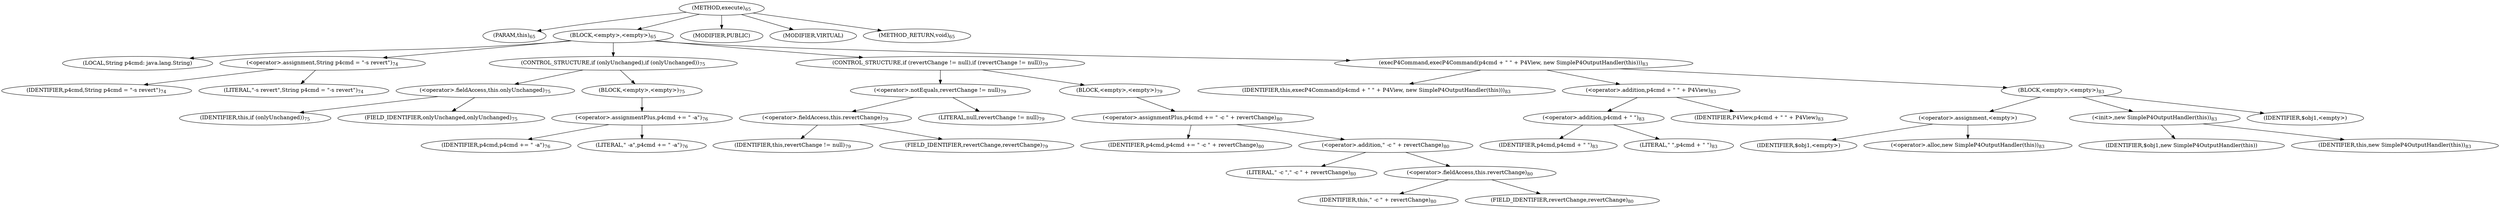 digraph "execute" {  
"58" [label = <(METHOD,execute)<SUB>65</SUB>> ]
"8" [label = <(PARAM,this)<SUB>65</SUB>> ]
"59" [label = <(BLOCK,&lt;empty&gt;,&lt;empty&gt;)<SUB>65</SUB>> ]
"60" [label = <(LOCAL,String p4cmd: java.lang.String)> ]
"61" [label = <(&lt;operator&gt;.assignment,String p4cmd = &quot;-s revert&quot;)<SUB>74</SUB>> ]
"62" [label = <(IDENTIFIER,p4cmd,String p4cmd = &quot;-s revert&quot;)<SUB>74</SUB>> ]
"63" [label = <(LITERAL,&quot;-s revert&quot;,String p4cmd = &quot;-s revert&quot;)<SUB>74</SUB>> ]
"64" [label = <(CONTROL_STRUCTURE,if (onlyUnchanged),if (onlyUnchanged))<SUB>75</SUB>> ]
"65" [label = <(&lt;operator&gt;.fieldAccess,this.onlyUnchanged)<SUB>75</SUB>> ]
"66" [label = <(IDENTIFIER,this,if (onlyUnchanged))<SUB>75</SUB>> ]
"67" [label = <(FIELD_IDENTIFIER,onlyUnchanged,onlyUnchanged)<SUB>75</SUB>> ]
"68" [label = <(BLOCK,&lt;empty&gt;,&lt;empty&gt;)<SUB>75</SUB>> ]
"69" [label = <(&lt;operator&gt;.assignmentPlus,p4cmd += &quot; -a&quot;)<SUB>76</SUB>> ]
"70" [label = <(IDENTIFIER,p4cmd,p4cmd += &quot; -a&quot;)<SUB>76</SUB>> ]
"71" [label = <(LITERAL,&quot; -a&quot;,p4cmd += &quot; -a&quot;)<SUB>76</SUB>> ]
"72" [label = <(CONTROL_STRUCTURE,if (revertChange != null),if (revertChange != null))<SUB>79</SUB>> ]
"73" [label = <(&lt;operator&gt;.notEquals,revertChange != null)<SUB>79</SUB>> ]
"74" [label = <(&lt;operator&gt;.fieldAccess,this.revertChange)<SUB>79</SUB>> ]
"75" [label = <(IDENTIFIER,this,revertChange != null)<SUB>79</SUB>> ]
"76" [label = <(FIELD_IDENTIFIER,revertChange,revertChange)<SUB>79</SUB>> ]
"77" [label = <(LITERAL,null,revertChange != null)<SUB>79</SUB>> ]
"78" [label = <(BLOCK,&lt;empty&gt;,&lt;empty&gt;)<SUB>79</SUB>> ]
"79" [label = <(&lt;operator&gt;.assignmentPlus,p4cmd += &quot; -c &quot; + revertChange)<SUB>80</SUB>> ]
"80" [label = <(IDENTIFIER,p4cmd,p4cmd += &quot; -c &quot; + revertChange)<SUB>80</SUB>> ]
"81" [label = <(&lt;operator&gt;.addition,&quot; -c &quot; + revertChange)<SUB>80</SUB>> ]
"82" [label = <(LITERAL,&quot; -c &quot;,&quot; -c &quot; + revertChange)<SUB>80</SUB>> ]
"83" [label = <(&lt;operator&gt;.fieldAccess,this.revertChange)<SUB>80</SUB>> ]
"84" [label = <(IDENTIFIER,this,&quot; -c &quot; + revertChange)<SUB>80</SUB>> ]
"85" [label = <(FIELD_IDENTIFIER,revertChange,revertChange)<SUB>80</SUB>> ]
"86" [label = <(execP4Command,execP4Command(p4cmd + &quot; &quot; + P4View, new SimpleP4OutputHandler(this)))<SUB>83</SUB>> ]
"9" [label = <(IDENTIFIER,this,execP4Command(p4cmd + &quot; &quot; + P4View, new SimpleP4OutputHandler(this)))<SUB>83</SUB>> ]
"87" [label = <(&lt;operator&gt;.addition,p4cmd + &quot; &quot; + P4View)<SUB>83</SUB>> ]
"88" [label = <(&lt;operator&gt;.addition,p4cmd + &quot; &quot;)<SUB>83</SUB>> ]
"89" [label = <(IDENTIFIER,p4cmd,p4cmd + &quot; &quot;)<SUB>83</SUB>> ]
"90" [label = <(LITERAL,&quot; &quot;,p4cmd + &quot; &quot;)<SUB>83</SUB>> ]
"91" [label = <(IDENTIFIER,P4View,p4cmd + &quot; &quot; + P4View)<SUB>83</SUB>> ]
"92" [label = <(BLOCK,&lt;empty&gt;,&lt;empty&gt;)<SUB>83</SUB>> ]
"93" [label = <(&lt;operator&gt;.assignment,&lt;empty&gt;)> ]
"94" [label = <(IDENTIFIER,$obj1,&lt;empty&gt;)> ]
"95" [label = <(&lt;operator&gt;.alloc,new SimpleP4OutputHandler(this))<SUB>83</SUB>> ]
"96" [label = <(&lt;init&gt;,new SimpleP4OutputHandler(this))<SUB>83</SUB>> ]
"97" [label = <(IDENTIFIER,$obj1,new SimpleP4OutputHandler(this))> ]
"7" [label = <(IDENTIFIER,this,new SimpleP4OutputHandler(this))<SUB>83</SUB>> ]
"98" [label = <(IDENTIFIER,$obj1,&lt;empty&gt;)> ]
"99" [label = <(MODIFIER,PUBLIC)> ]
"100" [label = <(MODIFIER,VIRTUAL)> ]
"101" [label = <(METHOD_RETURN,void)<SUB>65</SUB>> ]
  "58" -> "8" 
  "58" -> "59" 
  "58" -> "99" 
  "58" -> "100" 
  "58" -> "101" 
  "59" -> "60" 
  "59" -> "61" 
  "59" -> "64" 
  "59" -> "72" 
  "59" -> "86" 
  "61" -> "62" 
  "61" -> "63" 
  "64" -> "65" 
  "64" -> "68" 
  "65" -> "66" 
  "65" -> "67" 
  "68" -> "69" 
  "69" -> "70" 
  "69" -> "71" 
  "72" -> "73" 
  "72" -> "78" 
  "73" -> "74" 
  "73" -> "77" 
  "74" -> "75" 
  "74" -> "76" 
  "78" -> "79" 
  "79" -> "80" 
  "79" -> "81" 
  "81" -> "82" 
  "81" -> "83" 
  "83" -> "84" 
  "83" -> "85" 
  "86" -> "9" 
  "86" -> "87" 
  "86" -> "92" 
  "87" -> "88" 
  "87" -> "91" 
  "88" -> "89" 
  "88" -> "90" 
  "92" -> "93" 
  "92" -> "96" 
  "92" -> "98" 
  "93" -> "94" 
  "93" -> "95" 
  "96" -> "97" 
  "96" -> "7" 
}
